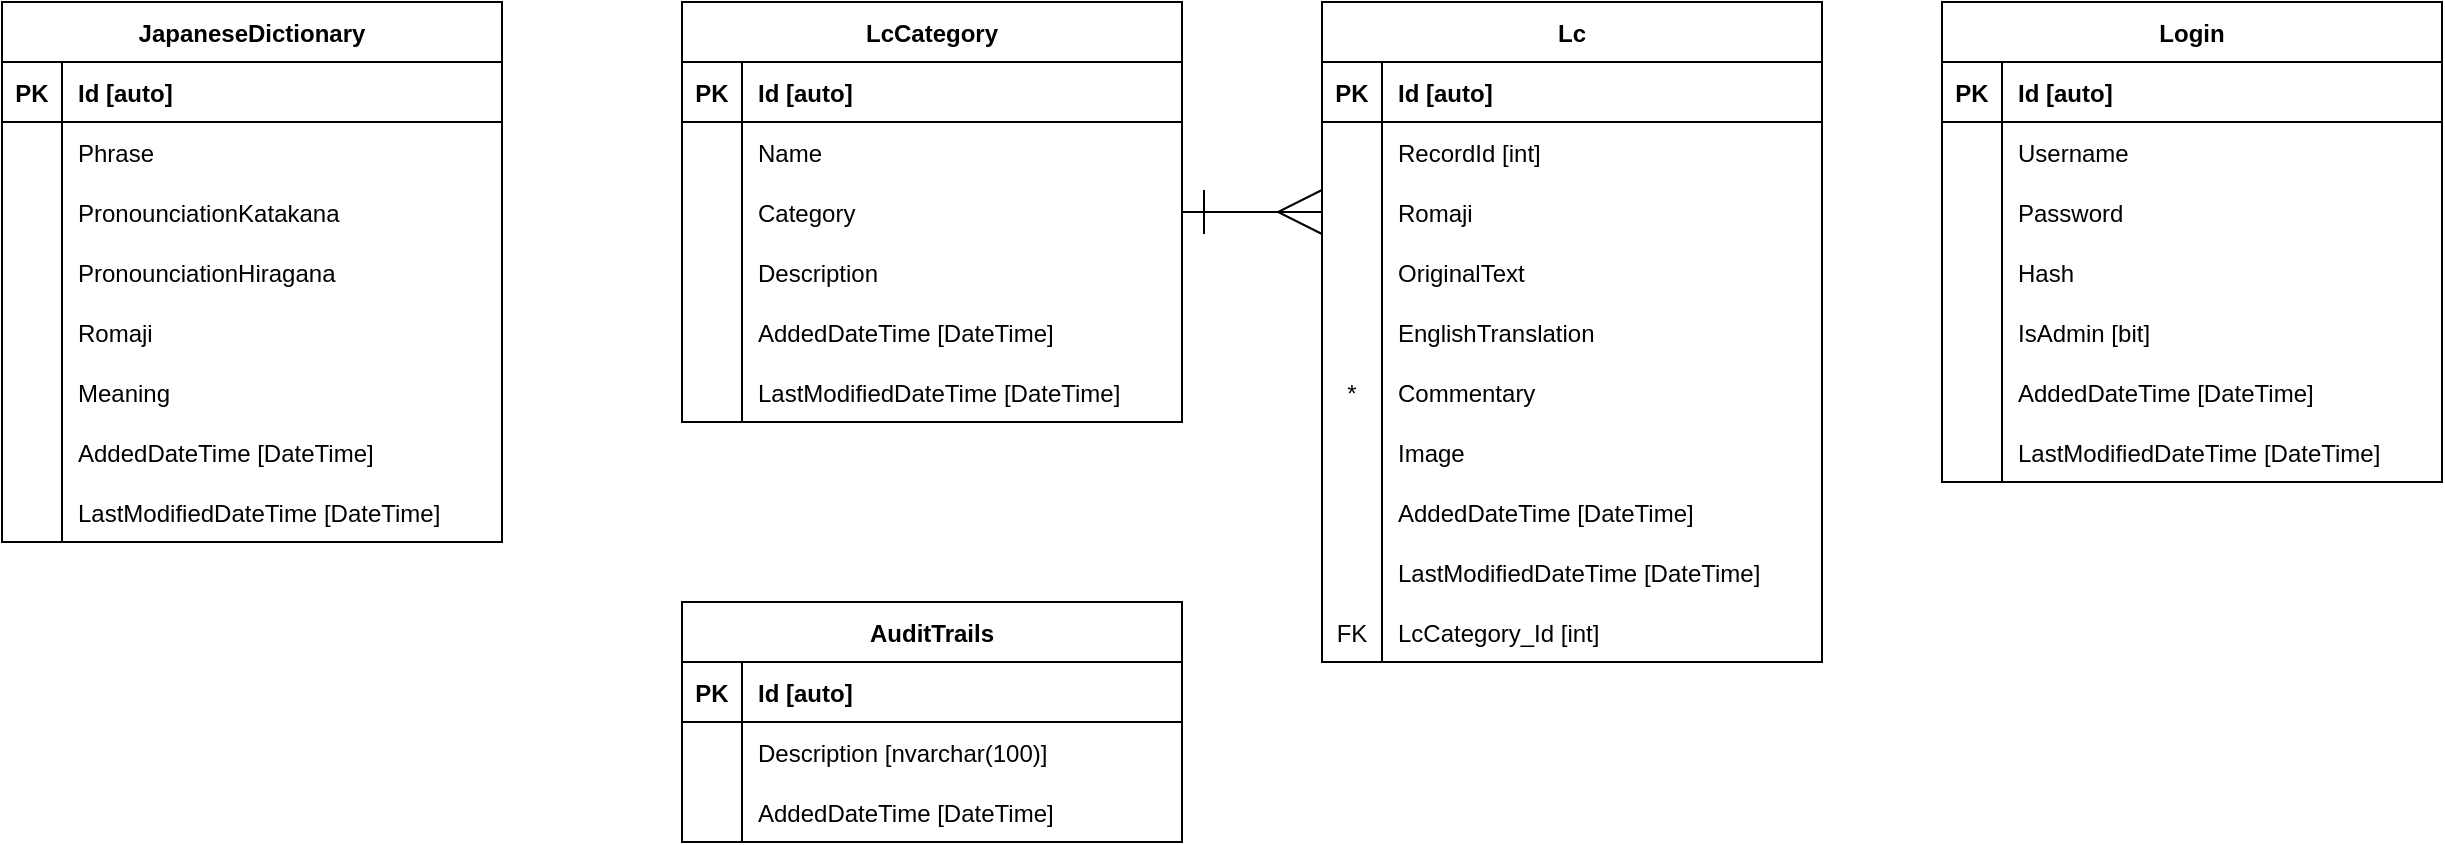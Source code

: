 <mxfile version="21.6.8" type="device">
  <diagram id="R2lEEEUBdFMjLlhIrx00" name="Page-1">
    <mxGraphModel dx="1257" dy="760" grid="1" gridSize="10" guides="1" tooltips="1" connect="1" arrows="1" fold="1" page="1" pageScale="1" pageWidth="850" pageHeight="1100" math="0" shadow="0" extFonts="Permanent Marker^https://fonts.googleapis.com/css?family=Permanent+Marker">
      <root>
        <mxCell id="0" />
        <mxCell id="1" parent="0" />
        <mxCell id="C-vyLk0tnHw3VtMMgP7b-23" value="AuditTrails" style="shape=table;startSize=30;container=1;collapsible=1;childLayout=tableLayout;fixedRows=1;rowLines=0;fontStyle=1;align=center;resizeLast=1;" parent="1" vertex="1">
          <mxGeometry x="790" y="420" width="250" height="120" as="geometry" />
        </mxCell>
        <mxCell id="C-vyLk0tnHw3VtMMgP7b-24" value="" style="shape=partialRectangle;collapsible=0;dropTarget=0;pointerEvents=0;fillColor=none;points=[[0,0.5],[1,0.5]];portConstraint=eastwest;top=0;left=0;right=0;bottom=1;" parent="C-vyLk0tnHw3VtMMgP7b-23" vertex="1">
          <mxGeometry y="30" width="250" height="30" as="geometry" />
        </mxCell>
        <mxCell id="C-vyLk0tnHw3VtMMgP7b-25" value="PK" style="shape=partialRectangle;overflow=hidden;connectable=0;fillColor=none;top=0;left=0;bottom=0;right=0;fontStyle=1;" parent="C-vyLk0tnHw3VtMMgP7b-24" vertex="1">
          <mxGeometry width="30" height="30" as="geometry">
            <mxRectangle width="30" height="30" as="alternateBounds" />
          </mxGeometry>
        </mxCell>
        <mxCell id="C-vyLk0tnHw3VtMMgP7b-26" value="Id [auto] " style="shape=partialRectangle;overflow=hidden;connectable=0;fillColor=none;top=0;left=0;bottom=0;right=0;align=left;spacingLeft=6;fontStyle=1;" parent="C-vyLk0tnHw3VtMMgP7b-24" vertex="1">
          <mxGeometry x="30" width="220" height="30" as="geometry">
            <mxRectangle width="220" height="30" as="alternateBounds" />
          </mxGeometry>
        </mxCell>
        <mxCell id="C-vyLk0tnHw3VtMMgP7b-27" value="" style="shape=partialRectangle;collapsible=0;dropTarget=0;pointerEvents=0;fillColor=none;points=[[0,0.5],[1,0.5]];portConstraint=eastwest;top=0;left=0;right=0;bottom=0;" parent="C-vyLk0tnHw3VtMMgP7b-23" vertex="1">
          <mxGeometry y="60" width="250" height="30" as="geometry" />
        </mxCell>
        <mxCell id="C-vyLk0tnHw3VtMMgP7b-28" value="" style="shape=partialRectangle;overflow=hidden;connectable=0;fillColor=none;top=0;left=0;bottom=0;right=0;" parent="C-vyLk0tnHw3VtMMgP7b-27" vertex="1">
          <mxGeometry width="30" height="30" as="geometry">
            <mxRectangle width="30" height="30" as="alternateBounds" />
          </mxGeometry>
        </mxCell>
        <mxCell id="C-vyLk0tnHw3VtMMgP7b-29" value="Description [nvarchar(100)]" style="shape=partialRectangle;overflow=hidden;connectable=0;fillColor=none;top=0;left=0;bottom=0;right=0;align=left;spacingLeft=6;" parent="C-vyLk0tnHw3VtMMgP7b-27" vertex="1">
          <mxGeometry x="30" width="220" height="30" as="geometry">
            <mxRectangle width="220" height="30" as="alternateBounds" />
          </mxGeometry>
        </mxCell>
        <mxCell id="80G0hVHU4dY8G_MTUQqt-1" style="shape=partialRectangle;collapsible=0;dropTarget=0;pointerEvents=0;fillColor=none;points=[[0,0.5],[1,0.5]];portConstraint=eastwest;top=0;left=0;right=0;bottom=0;" vertex="1" parent="C-vyLk0tnHw3VtMMgP7b-23">
          <mxGeometry y="90" width="250" height="30" as="geometry" />
        </mxCell>
        <mxCell id="80G0hVHU4dY8G_MTUQqt-2" style="shape=partialRectangle;overflow=hidden;connectable=0;fillColor=none;top=0;left=0;bottom=0;right=0;" vertex="1" parent="80G0hVHU4dY8G_MTUQqt-1">
          <mxGeometry width="30" height="30" as="geometry">
            <mxRectangle width="30" height="30" as="alternateBounds" />
          </mxGeometry>
        </mxCell>
        <mxCell id="80G0hVHU4dY8G_MTUQqt-3" value="AddedDateTime [DateTime]" style="shape=partialRectangle;overflow=hidden;connectable=0;fillColor=none;top=0;left=0;bottom=0;right=0;align=left;spacingLeft=6;" vertex="1" parent="80G0hVHU4dY8G_MTUQqt-1">
          <mxGeometry x="30" width="220" height="30" as="geometry">
            <mxRectangle width="220" height="30" as="alternateBounds" />
          </mxGeometry>
        </mxCell>
        <mxCell id="80G0hVHU4dY8G_MTUQqt-4" value="JapaneseDictionary" style="shape=table;startSize=30;container=1;collapsible=1;childLayout=tableLayout;fixedRows=1;rowLines=0;fontStyle=1;align=center;resizeLast=1;" vertex="1" parent="1">
          <mxGeometry x="450" y="120" width="250" height="270" as="geometry" />
        </mxCell>
        <mxCell id="80G0hVHU4dY8G_MTUQqt-5" value="" style="shape=partialRectangle;collapsible=0;dropTarget=0;pointerEvents=0;fillColor=none;points=[[0,0.5],[1,0.5]];portConstraint=eastwest;top=0;left=0;right=0;bottom=1;" vertex="1" parent="80G0hVHU4dY8G_MTUQqt-4">
          <mxGeometry y="30" width="250" height="30" as="geometry" />
        </mxCell>
        <mxCell id="80G0hVHU4dY8G_MTUQqt-6" value="PK" style="shape=partialRectangle;overflow=hidden;connectable=0;fillColor=none;top=0;left=0;bottom=0;right=0;fontStyle=1;" vertex="1" parent="80G0hVHU4dY8G_MTUQqt-5">
          <mxGeometry width="30" height="30" as="geometry">
            <mxRectangle width="30" height="30" as="alternateBounds" />
          </mxGeometry>
        </mxCell>
        <mxCell id="80G0hVHU4dY8G_MTUQqt-7" value="Id [auto] " style="shape=partialRectangle;overflow=hidden;connectable=0;fillColor=none;top=0;left=0;bottom=0;right=0;align=left;spacingLeft=6;fontStyle=1;" vertex="1" parent="80G0hVHU4dY8G_MTUQqt-5">
          <mxGeometry x="30" width="220" height="30" as="geometry">
            <mxRectangle width="220" height="30" as="alternateBounds" />
          </mxGeometry>
        </mxCell>
        <mxCell id="80G0hVHU4dY8G_MTUQqt-8" value="" style="shape=partialRectangle;collapsible=0;dropTarget=0;pointerEvents=0;fillColor=none;points=[[0,0.5],[1,0.5]];portConstraint=eastwest;top=0;left=0;right=0;bottom=0;" vertex="1" parent="80G0hVHU4dY8G_MTUQqt-4">
          <mxGeometry y="60" width="250" height="30" as="geometry" />
        </mxCell>
        <mxCell id="80G0hVHU4dY8G_MTUQqt-9" value="" style="shape=partialRectangle;overflow=hidden;connectable=0;fillColor=none;top=0;left=0;bottom=0;right=0;" vertex="1" parent="80G0hVHU4dY8G_MTUQqt-8">
          <mxGeometry width="30" height="30" as="geometry">
            <mxRectangle width="30" height="30" as="alternateBounds" />
          </mxGeometry>
        </mxCell>
        <mxCell id="80G0hVHU4dY8G_MTUQqt-10" value="Phrase" style="shape=partialRectangle;overflow=hidden;connectable=0;fillColor=none;top=0;left=0;bottom=0;right=0;align=left;spacingLeft=6;" vertex="1" parent="80G0hVHU4dY8G_MTUQqt-8">
          <mxGeometry x="30" width="220" height="30" as="geometry">
            <mxRectangle width="220" height="30" as="alternateBounds" />
          </mxGeometry>
        </mxCell>
        <mxCell id="80G0hVHU4dY8G_MTUQqt-11" style="shape=partialRectangle;collapsible=0;dropTarget=0;pointerEvents=0;fillColor=none;points=[[0,0.5],[1,0.5]];portConstraint=eastwest;top=0;left=0;right=0;bottom=0;" vertex="1" parent="80G0hVHU4dY8G_MTUQqt-4">
          <mxGeometry y="90" width="250" height="30" as="geometry" />
        </mxCell>
        <mxCell id="80G0hVHU4dY8G_MTUQqt-12" style="shape=partialRectangle;overflow=hidden;connectable=0;fillColor=none;top=0;left=0;bottom=0;right=0;" vertex="1" parent="80G0hVHU4dY8G_MTUQqt-11">
          <mxGeometry width="30" height="30" as="geometry">
            <mxRectangle width="30" height="30" as="alternateBounds" />
          </mxGeometry>
        </mxCell>
        <mxCell id="80G0hVHU4dY8G_MTUQqt-13" value="PronounciationKatakana" style="shape=partialRectangle;overflow=hidden;connectable=0;fillColor=none;top=0;left=0;bottom=0;right=0;align=left;spacingLeft=6;" vertex="1" parent="80G0hVHU4dY8G_MTUQqt-11">
          <mxGeometry x="30" width="220" height="30" as="geometry">
            <mxRectangle width="220" height="30" as="alternateBounds" />
          </mxGeometry>
        </mxCell>
        <mxCell id="80G0hVHU4dY8G_MTUQqt-26" style="shape=partialRectangle;collapsible=0;dropTarget=0;pointerEvents=0;fillColor=none;points=[[0,0.5],[1,0.5]];portConstraint=eastwest;top=0;left=0;right=0;bottom=0;" vertex="1" parent="80G0hVHU4dY8G_MTUQqt-4">
          <mxGeometry y="120" width="250" height="30" as="geometry" />
        </mxCell>
        <mxCell id="80G0hVHU4dY8G_MTUQqt-27" style="shape=partialRectangle;overflow=hidden;connectable=0;fillColor=none;top=0;left=0;bottom=0;right=0;" vertex="1" parent="80G0hVHU4dY8G_MTUQqt-26">
          <mxGeometry width="30" height="30" as="geometry">
            <mxRectangle width="30" height="30" as="alternateBounds" />
          </mxGeometry>
        </mxCell>
        <mxCell id="80G0hVHU4dY8G_MTUQqt-28" value="PronounciationHiragana" style="shape=partialRectangle;overflow=hidden;connectable=0;fillColor=none;top=0;left=0;bottom=0;right=0;align=left;spacingLeft=6;" vertex="1" parent="80G0hVHU4dY8G_MTUQqt-26">
          <mxGeometry x="30" width="220" height="30" as="geometry">
            <mxRectangle width="220" height="30" as="alternateBounds" />
          </mxGeometry>
        </mxCell>
        <mxCell id="80G0hVHU4dY8G_MTUQqt-23" style="shape=partialRectangle;collapsible=0;dropTarget=0;pointerEvents=0;fillColor=none;points=[[0,0.5],[1,0.5]];portConstraint=eastwest;top=0;left=0;right=0;bottom=0;" vertex="1" parent="80G0hVHU4dY8G_MTUQqt-4">
          <mxGeometry y="150" width="250" height="30" as="geometry" />
        </mxCell>
        <mxCell id="80G0hVHU4dY8G_MTUQqt-24" style="shape=partialRectangle;overflow=hidden;connectable=0;fillColor=none;top=0;left=0;bottom=0;right=0;" vertex="1" parent="80G0hVHU4dY8G_MTUQqt-23">
          <mxGeometry width="30" height="30" as="geometry">
            <mxRectangle width="30" height="30" as="alternateBounds" />
          </mxGeometry>
        </mxCell>
        <mxCell id="80G0hVHU4dY8G_MTUQqt-25" value="Romaji" style="shape=partialRectangle;overflow=hidden;connectable=0;fillColor=none;top=0;left=0;bottom=0;right=0;align=left;spacingLeft=6;" vertex="1" parent="80G0hVHU4dY8G_MTUQqt-23">
          <mxGeometry x="30" width="220" height="30" as="geometry">
            <mxRectangle width="220" height="30" as="alternateBounds" />
          </mxGeometry>
        </mxCell>
        <mxCell id="80G0hVHU4dY8G_MTUQqt-20" style="shape=partialRectangle;collapsible=0;dropTarget=0;pointerEvents=0;fillColor=none;points=[[0,0.5],[1,0.5]];portConstraint=eastwest;top=0;left=0;right=0;bottom=0;" vertex="1" parent="80G0hVHU4dY8G_MTUQqt-4">
          <mxGeometry y="180" width="250" height="30" as="geometry" />
        </mxCell>
        <mxCell id="80G0hVHU4dY8G_MTUQqt-21" style="shape=partialRectangle;overflow=hidden;connectable=0;fillColor=none;top=0;left=0;bottom=0;right=0;" vertex="1" parent="80G0hVHU4dY8G_MTUQqt-20">
          <mxGeometry width="30" height="30" as="geometry">
            <mxRectangle width="30" height="30" as="alternateBounds" />
          </mxGeometry>
        </mxCell>
        <mxCell id="80G0hVHU4dY8G_MTUQqt-22" value="Meaning" style="shape=partialRectangle;overflow=hidden;connectable=0;fillColor=none;top=0;left=0;bottom=0;right=0;align=left;spacingLeft=6;" vertex="1" parent="80G0hVHU4dY8G_MTUQqt-20">
          <mxGeometry x="30" width="220" height="30" as="geometry">
            <mxRectangle width="220" height="30" as="alternateBounds" />
          </mxGeometry>
        </mxCell>
        <mxCell id="80G0hVHU4dY8G_MTUQqt-17" style="shape=partialRectangle;collapsible=0;dropTarget=0;pointerEvents=0;fillColor=none;points=[[0,0.5],[1,0.5]];portConstraint=eastwest;top=0;left=0;right=0;bottom=0;" vertex="1" parent="80G0hVHU4dY8G_MTUQqt-4">
          <mxGeometry y="210" width="250" height="30" as="geometry" />
        </mxCell>
        <mxCell id="80G0hVHU4dY8G_MTUQqt-18" style="shape=partialRectangle;overflow=hidden;connectable=0;fillColor=none;top=0;left=0;bottom=0;right=0;" vertex="1" parent="80G0hVHU4dY8G_MTUQqt-17">
          <mxGeometry width="30" height="30" as="geometry">
            <mxRectangle width="30" height="30" as="alternateBounds" />
          </mxGeometry>
        </mxCell>
        <mxCell id="80G0hVHU4dY8G_MTUQqt-19" value="AddedDateTime [DateTime]" style="shape=partialRectangle;overflow=hidden;connectable=0;fillColor=none;top=0;left=0;bottom=0;right=0;align=left;spacingLeft=6;" vertex="1" parent="80G0hVHU4dY8G_MTUQqt-17">
          <mxGeometry x="30" width="220" height="30" as="geometry">
            <mxRectangle width="220" height="30" as="alternateBounds" />
          </mxGeometry>
        </mxCell>
        <mxCell id="80G0hVHU4dY8G_MTUQqt-14" style="shape=partialRectangle;collapsible=0;dropTarget=0;pointerEvents=0;fillColor=none;points=[[0,0.5],[1,0.5]];portConstraint=eastwest;top=0;left=0;right=0;bottom=0;" vertex="1" parent="80G0hVHU4dY8G_MTUQqt-4">
          <mxGeometry y="240" width="250" height="30" as="geometry" />
        </mxCell>
        <mxCell id="80G0hVHU4dY8G_MTUQqt-15" style="shape=partialRectangle;overflow=hidden;connectable=0;fillColor=none;top=0;left=0;bottom=0;right=0;" vertex="1" parent="80G0hVHU4dY8G_MTUQqt-14">
          <mxGeometry width="30" height="30" as="geometry">
            <mxRectangle width="30" height="30" as="alternateBounds" />
          </mxGeometry>
        </mxCell>
        <mxCell id="80G0hVHU4dY8G_MTUQqt-16" value="LastModifiedDateTime [DateTime]" style="shape=partialRectangle;overflow=hidden;connectable=0;fillColor=none;top=0;left=0;bottom=0;right=0;align=left;spacingLeft=6;" vertex="1" parent="80G0hVHU4dY8G_MTUQqt-14">
          <mxGeometry x="30" width="220" height="30" as="geometry">
            <mxRectangle width="220" height="30" as="alternateBounds" />
          </mxGeometry>
        </mxCell>
        <mxCell id="80G0hVHU4dY8G_MTUQqt-29" value="LcCategory" style="shape=table;startSize=30;container=1;collapsible=1;childLayout=tableLayout;fixedRows=1;rowLines=0;fontStyle=1;align=center;resizeLast=1;" vertex="1" parent="1">
          <mxGeometry x="790" y="120" width="250" height="210" as="geometry" />
        </mxCell>
        <mxCell id="80G0hVHU4dY8G_MTUQqt-30" value="" style="shape=partialRectangle;collapsible=0;dropTarget=0;pointerEvents=0;fillColor=none;points=[[0,0.5],[1,0.5]];portConstraint=eastwest;top=0;left=0;right=0;bottom=1;" vertex="1" parent="80G0hVHU4dY8G_MTUQqt-29">
          <mxGeometry y="30" width="250" height="30" as="geometry" />
        </mxCell>
        <mxCell id="80G0hVHU4dY8G_MTUQqt-31" value="PK" style="shape=partialRectangle;overflow=hidden;connectable=0;fillColor=none;top=0;left=0;bottom=0;right=0;fontStyle=1;" vertex="1" parent="80G0hVHU4dY8G_MTUQqt-30">
          <mxGeometry width="30" height="30" as="geometry">
            <mxRectangle width="30" height="30" as="alternateBounds" />
          </mxGeometry>
        </mxCell>
        <mxCell id="80G0hVHU4dY8G_MTUQqt-32" value="Id [auto] " style="shape=partialRectangle;overflow=hidden;connectable=0;fillColor=none;top=0;left=0;bottom=0;right=0;align=left;spacingLeft=6;fontStyle=1;" vertex="1" parent="80G0hVHU4dY8G_MTUQqt-30">
          <mxGeometry x="30" width="220" height="30" as="geometry">
            <mxRectangle width="220" height="30" as="alternateBounds" />
          </mxGeometry>
        </mxCell>
        <mxCell id="80G0hVHU4dY8G_MTUQqt-33" value="" style="shape=partialRectangle;collapsible=0;dropTarget=0;pointerEvents=0;fillColor=none;points=[[0,0.5],[1,0.5]];portConstraint=eastwest;top=0;left=0;right=0;bottom=0;" vertex="1" parent="80G0hVHU4dY8G_MTUQqt-29">
          <mxGeometry y="60" width="250" height="30" as="geometry" />
        </mxCell>
        <mxCell id="80G0hVHU4dY8G_MTUQqt-34" value="" style="shape=partialRectangle;overflow=hidden;connectable=0;fillColor=none;top=0;left=0;bottom=0;right=0;" vertex="1" parent="80G0hVHU4dY8G_MTUQqt-33">
          <mxGeometry width="30" height="30" as="geometry">
            <mxRectangle width="30" height="30" as="alternateBounds" />
          </mxGeometry>
        </mxCell>
        <mxCell id="80G0hVHU4dY8G_MTUQqt-35" value="Name" style="shape=partialRectangle;overflow=hidden;connectable=0;fillColor=none;top=0;left=0;bottom=0;right=0;align=left;spacingLeft=6;" vertex="1" parent="80G0hVHU4dY8G_MTUQqt-33">
          <mxGeometry x="30" width="220" height="30" as="geometry">
            <mxRectangle width="220" height="30" as="alternateBounds" />
          </mxGeometry>
        </mxCell>
        <mxCell id="80G0hVHU4dY8G_MTUQqt-36" style="shape=partialRectangle;collapsible=0;dropTarget=0;pointerEvents=0;fillColor=none;points=[[0,0.5],[1,0.5]];portConstraint=eastwest;top=0;left=0;right=0;bottom=0;" vertex="1" parent="80G0hVHU4dY8G_MTUQqt-29">
          <mxGeometry y="90" width="250" height="30" as="geometry" />
        </mxCell>
        <mxCell id="80G0hVHU4dY8G_MTUQqt-37" style="shape=partialRectangle;overflow=hidden;connectable=0;fillColor=none;top=0;left=0;bottom=0;right=0;" vertex="1" parent="80G0hVHU4dY8G_MTUQqt-36">
          <mxGeometry width="30" height="30" as="geometry">
            <mxRectangle width="30" height="30" as="alternateBounds" />
          </mxGeometry>
        </mxCell>
        <mxCell id="80G0hVHU4dY8G_MTUQqt-38" value="Category" style="shape=partialRectangle;overflow=hidden;connectable=0;fillColor=none;top=0;left=0;bottom=0;right=0;align=left;spacingLeft=6;" vertex="1" parent="80G0hVHU4dY8G_MTUQqt-36">
          <mxGeometry x="30" width="220" height="30" as="geometry">
            <mxRectangle width="220" height="30" as="alternateBounds" />
          </mxGeometry>
        </mxCell>
        <mxCell id="80G0hVHU4dY8G_MTUQqt-39" style="shape=partialRectangle;collapsible=0;dropTarget=0;pointerEvents=0;fillColor=none;points=[[0,0.5],[1,0.5]];portConstraint=eastwest;top=0;left=0;right=0;bottom=0;" vertex="1" parent="80G0hVHU4dY8G_MTUQqt-29">
          <mxGeometry y="120" width="250" height="30" as="geometry" />
        </mxCell>
        <mxCell id="80G0hVHU4dY8G_MTUQqt-40" style="shape=partialRectangle;overflow=hidden;connectable=0;fillColor=none;top=0;left=0;bottom=0;right=0;" vertex="1" parent="80G0hVHU4dY8G_MTUQqt-39">
          <mxGeometry width="30" height="30" as="geometry">
            <mxRectangle width="30" height="30" as="alternateBounds" />
          </mxGeometry>
        </mxCell>
        <mxCell id="80G0hVHU4dY8G_MTUQqt-41" value="Description" style="shape=partialRectangle;overflow=hidden;connectable=0;fillColor=none;top=0;left=0;bottom=0;right=0;align=left;spacingLeft=6;" vertex="1" parent="80G0hVHU4dY8G_MTUQqt-39">
          <mxGeometry x="30" width="220" height="30" as="geometry">
            <mxRectangle width="220" height="30" as="alternateBounds" />
          </mxGeometry>
        </mxCell>
        <mxCell id="80G0hVHU4dY8G_MTUQqt-48" style="shape=partialRectangle;collapsible=0;dropTarget=0;pointerEvents=0;fillColor=none;points=[[0,0.5],[1,0.5]];portConstraint=eastwest;top=0;left=0;right=0;bottom=0;" vertex="1" parent="80G0hVHU4dY8G_MTUQqt-29">
          <mxGeometry y="150" width="250" height="30" as="geometry" />
        </mxCell>
        <mxCell id="80G0hVHU4dY8G_MTUQqt-49" style="shape=partialRectangle;overflow=hidden;connectable=0;fillColor=none;top=0;left=0;bottom=0;right=0;" vertex="1" parent="80G0hVHU4dY8G_MTUQqt-48">
          <mxGeometry width="30" height="30" as="geometry">
            <mxRectangle width="30" height="30" as="alternateBounds" />
          </mxGeometry>
        </mxCell>
        <mxCell id="80G0hVHU4dY8G_MTUQqt-50" value="AddedDateTime [DateTime]" style="shape=partialRectangle;overflow=hidden;connectable=0;fillColor=none;top=0;left=0;bottom=0;right=0;align=left;spacingLeft=6;" vertex="1" parent="80G0hVHU4dY8G_MTUQqt-48">
          <mxGeometry x="30" width="220" height="30" as="geometry">
            <mxRectangle width="220" height="30" as="alternateBounds" />
          </mxGeometry>
        </mxCell>
        <mxCell id="80G0hVHU4dY8G_MTUQqt-51" style="shape=partialRectangle;collapsible=0;dropTarget=0;pointerEvents=0;fillColor=none;points=[[0,0.5],[1,0.5]];portConstraint=eastwest;top=0;left=0;right=0;bottom=0;" vertex="1" parent="80G0hVHU4dY8G_MTUQqt-29">
          <mxGeometry y="180" width="250" height="30" as="geometry" />
        </mxCell>
        <mxCell id="80G0hVHU4dY8G_MTUQqt-52" style="shape=partialRectangle;overflow=hidden;connectable=0;fillColor=none;top=0;left=0;bottom=0;right=0;" vertex="1" parent="80G0hVHU4dY8G_MTUQqt-51">
          <mxGeometry width="30" height="30" as="geometry">
            <mxRectangle width="30" height="30" as="alternateBounds" />
          </mxGeometry>
        </mxCell>
        <mxCell id="80G0hVHU4dY8G_MTUQqt-53" value="LastModifiedDateTime [DateTime]" style="shape=partialRectangle;overflow=hidden;connectable=0;fillColor=none;top=0;left=0;bottom=0;right=0;align=left;spacingLeft=6;" vertex="1" parent="80G0hVHU4dY8G_MTUQqt-51">
          <mxGeometry x="30" width="220" height="30" as="geometry">
            <mxRectangle width="220" height="30" as="alternateBounds" />
          </mxGeometry>
        </mxCell>
        <mxCell id="80G0hVHU4dY8G_MTUQqt-54" value="Lc" style="shape=table;startSize=30;container=1;collapsible=1;childLayout=tableLayout;fixedRows=1;rowLines=0;fontStyle=1;align=center;resizeLast=1;" vertex="1" parent="1">
          <mxGeometry x="1110" y="120" width="250" height="330" as="geometry" />
        </mxCell>
        <mxCell id="80G0hVHU4dY8G_MTUQqt-55" value="" style="shape=partialRectangle;collapsible=0;dropTarget=0;pointerEvents=0;fillColor=none;points=[[0,0.5],[1,0.5]];portConstraint=eastwest;top=0;left=0;right=0;bottom=1;" vertex="1" parent="80G0hVHU4dY8G_MTUQqt-54">
          <mxGeometry y="30" width="250" height="30" as="geometry" />
        </mxCell>
        <mxCell id="80G0hVHU4dY8G_MTUQqt-56" value="PK" style="shape=partialRectangle;overflow=hidden;connectable=0;fillColor=none;top=0;left=0;bottom=0;right=0;fontStyle=1;" vertex="1" parent="80G0hVHU4dY8G_MTUQqt-55">
          <mxGeometry width="30" height="30" as="geometry">
            <mxRectangle width="30" height="30" as="alternateBounds" />
          </mxGeometry>
        </mxCell>
        <mxCell id="80G0hVHU4dY8G_MTUQqt-57" value="Id [auto] " style="shape=partialRectangle;overflow=hidden;connectable=0;fillColor=none;top=0;left=0;bottom=0;right=0;align=left;spacingLeft=6;fontStyle=1;" vertex="1" parent="80G0hVHU4dY8G_MTUQqt-55">
          <mxGeometry x="30" width="220" height="30" as="geometry">
            <mxRectangle width="220" height="30" as="alternateBounds" />
          </mxGeometry>
        </mxCell>
        <mxCell id="80G0hVHU4dY8G_MTUQqt-58" value="" style="shape=partialRectangle;collapsible=0;dropTarget=0;pointerEvents=0;fillColor=none;points=[[0,0.5],[1,0.5]];portConstraint=eastwest;top=0;left=0;right=0;bottom=0;" vertex="1" parent="80G0hVHU4dY8G_MTUQqt-54">
          <mxGeometry y="60" width="250" height="30" as="geometry" />
        </mxCell>
        <mxCell id="80G0hVHU4dY8G_MTUQqt-59" value="" style="shape=partialRectangle;overflow=hidden;connectable=0;fillColor=none;top=0;left=0;bottom=0;right=0;" vertex="1" parent="80G0hVHU4dY8G_MTUQqt-58">
          <mxGeometry width="30" height="30" as="geometry">
            <mxRectangle width="30" height="30" as="alternateBounds" />
          </mxGeometry>
        </mxCell>
        <mxCell id="80G0hVHU4dY8G_MTUQqt-60" value="RecordId [int]" style="shape=partialRectangle;overflow=hidden;connectable=0;fillColor=none;top=0;left=0;bottom=0;right=0;align=left;spacingLeft=6;" vertex="1" parent="80G0hVHU4dY8G_MTUQqt-58">
          <mxGeometry x="30" width="220" height="30" as="geometry">
            <mxRectangle width="220" height="30" as="alternateBounds" />
          </mxGeometry>
        </mxCell>
        <mxCell id="80G0hVHU4dY8G_MTUQqt-61" style="shape=partialRectangle;collapsible=0;dropTarget=0;pointerEvents=0;fillColor=none;points=[[0,0.5],[1,0.5]];portConstraint=eastwest;top=0;left=0;right=0;bottom=0;" vertex="1" parent="80G0hVHU4dY8G_MTUQqt-54">
          <mxGeometry y="90" width="250" height="30" as="geometry" />
        </mxCell>
        <mxCell id="80G0hVHU4dY8G_MTUQqt-62" style="shape=partialRectangle;overflow=hidden;connectable=0;fillColor=none;top=0;left=0;bottom=0;right=0;" vertex="1" parent="80G0hVHU4dY8G_MTUQqt-61">
          <mxGeometry width="30" height="30" as="geometry">
            <mxRectangle width="30" height="30" as="alternateBounds" />
          </mxGeometry>
        </mxCell>
        <mxCell id="80G0hVHU4dY8G_MTUQqt-63" value="Romaji" style="shape=partialRectangle;overflow=hidden;connectable=0;fillColor=none;top=0;left=0;bottom=0;right=0;align=left;spacingLeft=6;" vertex="1" parent="80G0hVHU4dY8G_MTUQqt-61">
          <mxGeometry x="30" width="220" height="30" as="geometry">
            <mxRectangle width="220" height="30" as="alternateBounds" />
          </mxGeometry>
        </mxCell>
        <mxCell id="80G0hVHU4dY8G_MTUQqt-64" style="shape=partialRectangle;collapsible=0;dropTarget=0;pointerEvents=0;fillColor=none;points=[[0,0.5],[1,0.5]];portConstraint=eastwest;top=0;left=0;right=0;bottom=0;" vertex="1" parent="80G0hVHU4dY8G_MTUQqt-54">
          <mxGeometry y="120" width="250" height="30" as="geometry" />
        </mxCell>
        <mxCell id="80G0hVHU4dY8G_MTUQqt-65" style="shape=partialRectangle;overflow=hidden;connectable=0;fillColor=none;top=0;left=0;bottom=0;right=0;" vertex="1" parent="80G0hVHU4dY8G_MTUQqt-64">
          <mxGeometry width="30" height="30" as="geometry">
            <mxRectangle width="30" height="30" as="alternateBounds" />
          </mxGeometry>
        </mxCell>
        <mxCell id="80G0hVHU4dY8G_MTUQqt-66" value="OriginalText" style="shape=partialRectangle;overflow=hidden;connectable=0;fillColor=none;top=0;left=0;bottom=0;right=0;align=left;spacingLeft=6;" vertex="1" parent="80G0hVHU4dY8G_MTUQqt-64">
          <mxGeometry x="30" width="220" height="30" as="geometry">
            <mxRectangle width="220" height="30" as="alternateBounds" />
          </mxGeometry>
        </mxCell>
        <mxCell id="80G0hVHU4dY8G_MTUQqt-79" style="shape=partialRectangle;collapsible=0;dropTarget=0;pointerEvents=0;fillColor=none;points=[[0,0.5],[1,0.5]];portConstraint=eastwest;top=0;left=0;right=0;bottom=0;" vertex="1" parent="80G0hVHU4dY8G_MTUQqt-54">
          <mxGeometry y="150" width="250" height="30" as="geometry" />
        </mxCell>
        <mxCell id="80G0hVHU4dY8G_MTUQqt-80" style="shape=partialRectangle;overflow=hidden;connectable=0;fillColor=none;top=0;left=0;bottom=0;right=0;" vertex="1" parent="80G0hVHU4dY8G_MTUQqt-79">
          <mxGeometry width="30" height="30" as="geometry">
            <mxRectangle width="30" height="30" as="alternateBounds" />
          </mxGeometry>
        </mxCell>
        <mxCell id="80G0hVHU4dY8G_MTUQqt-81" value="EnglishTranslation" style="shape=partialRectangle;overflow=hidden;connectable=0;fillColor=none;top=0;left=0;bottom=0;right=0;align=left;spacingLeft=6;" vertex="1" parent="80G0hVHU4dY8G_MTUQqt-79">
          <mxGeometry x="30" width="220" height="30" as="geometry">
            <mxRectangle width="220" height="30" as="alternateBounds" />
          </mxGeometry>
        </mxCell>
        <mxCell id="80G0hVHU4dY8G_MTUQqt-76" style="shape=partialRectangle;collapsible=0;dropTarget=0;pointerEvents=0;fillColor=none;points=[[0,0.5],[1,0.5]];portConstraint=eastwest;top=0;left=0;right=0;bottom=0;" vertex="1" parent="80G0hVHU4dY8G_MTUQqt-54">
          <mxGeometry y="180" width="250" height="30" as="geometry" />
        </mxCell>
        <mxCell id="80G0hVHU4dY8G_MTUQqt-77" value="*" style="shape=partialRectangle;overflow=hidden;connectable=0;fillColor=none;top=0;left=0;bottom=0;right=0;" vertex="1" parent="80G0hVHU4dY8G_MTUQqt-76">
          <mxGeometry width="30" height="30" as="geometry">
            <mxRectangle width="30" height="30" as="alternateBounds" />
          </mxGeometry>
        </mxCell>
        <mxCell id="80G0hVHU4dY8G_MTUQqt-78" value="Commentary" style="shape=partialRectangle;overflow=hidden;connectable=0;fillColor=none;top=0;left=0;bottom=0;right=0;align=left;spacingLeft=6;" vertex="1" parent="80G0hVHU4dY8G_MTUQqt-76">
          <mxGeometry x="30" width="220" height="30" as="geometry">
            <mxRectangle width="220" height="30" as="alternateBounds" />
          </mxGeometry>
        </mxCell>
        <mxCell id="80G0hVHU4dY8G_MTUQqt-73" style="shape=partialRectangle;collapsible=0;dropTarget=0;pointerEvents=0;fillColor=none;points=[[0,0.5],[1,0.5]];portConstraint=eastwest;top=0;left=0;right=0;bottom=0;" vertex="1" parent="80G0hVHU4dY8G_MTUQqt-54">
          <mxGeometry y="210" width="250" height="30" as="geometry" />
        </mxCell>
        <mxCell id="80G0hVHU4dY8G_MTUQqt-74" style="shape=partialRectangle;overflow=hidden;connectable=0;fillColor=none;top=0;left=0;bottom=0;right=0;" vertex="1" parent="80G0hVHU4dY8G_MTUQqt-73">
          <mxGeometry width="30" height="30" as="geometry">
            <mxRectangle width="30" height="30" as="alternateBounds" />
          </mxGeometry>
        </mxCell>
        <mxCell id="80G0hVHU4dY8G_MTUQqt-75" value="Image" style="shape=partialRectangle;overflow=hidden;connectable=0;fillColor=none;top=0;left=0;bottom=0;right=0;align=left;spacingLeft=6;" vertex="1" parent="80G0hVHU4dY8G_MTUQqt-73">
          <mxGeometry x="30" width="220" height="30" as="geometry">
            <mxRectangle width="220" height="30" as="alternateBounds" />
          </mxGeometry>
        </mxCell>
        <mxCell id="80G0hVHU4dY8G_MTUQqt-67" style="shape=partialRectangle;collapsible=0;dropTarget=0;pointerEvents=0;fillColor=none;points=[[0,0.5],[1,0.5]];portConstraint=eastwest;top=0;left=0;right=0;bottom=0;" vertex="1" parent="80G0hVHU4dY8G_MTUQqt-54">
          <mxGeometry y="240" width="250" height="30" as="geometry" />
        </mxCell>
        <mxCell id="80G0hVHU4dY8G_MTUQqt-68" style="shape=partialRectangle;overflow=hidden;connectable=0;fillColor=none;top=0;left=0;bottom=0;right=0;" vertex="1" parent="80G0hVHU4dY8G_MTUQqt-67">
          <mxGeometry width="30" height="30" as="geometry">
            <mxRectangle width="30" height="30" as="alternateBounds" />
          </mxGeometry>
        </mxCell>
        <mxCell id="80G0hVHU4dY8G_MTUQqt-69" value="AddedDateTime [DateTime]" style="shape=partialRectangle;overflow=hidden;connectable=0;fillColor=none;top=0;left=0;bottom=0;right=0;align=left;spacingLeft=6;" vertex="1" parent="80G0hVHU4dY8G_MTUQqt-67">
          <mxGeometry x="30" width="220" height="30" as="geometry">
            <mxRectangle width="220" height="30" as="alternateBounds" />
          </mxGeometry>
        </mxCell>
        <mxCell id="80G0hVHU4dY8G_MTUQqt-70" style="shape=partialRectangle;collapsible=0;dropTarget=0;pointerEvents=0;fillColor=none;points=[[0,0.5],[1,0.5]];portConstraint=eastwest;top=0;left=0;right=0;bottom=0;" vertex="1" parent="80G0hVHU4dY8G_MTUQqt-54">
          <mxGeometry y="270" width="250" height="30" as="geometry" />
        </mxCell>
        <mxCell id="80G0hVHU4dY8G_MTUQqt-71" style="shape=partialRectangle;overflow=hidden;connectable=0;fillColor=none;top=0;left=0;bottom=0;right=0;" vertex="1" parent="80G0hVHU4dY8G_MTUQqt-70">
          <mxGeometry width="30" height="30" as="geometry">
            <mxRectangle width="30" height="30" as="alternateBounds" />
          </mxGeometry>
        </mxCell>
        <mxCell id="80G0hVHU4dY8G_MTUQqt-72" value="LastModifiedDateTime [DateTime]" style="shape=partialRectangle;overflow=hidden;connectable=0;fillColor=none;top=0;left=0;bottom=0;right=0;align=left;spacingLeft=6;" vertex="1" parent="80G0hVHU4dY8G_MTUQqt-70">
          <mxGeometry x="30" width="220" height="30" as="geometry">
            <mxRectangle width="220" height="30" as="alternateBounds" />
          </mxGeometry>
        </mxCell>
        <mxCell id="80G0hVHU4dY8G_MTUQqt-82" style="shape=partialRectangle;collapsible=0;dropTarget=0;pointerEvents=0;fillColor=none;points=[[0,0.5],[1,0.5]];portConstraint=eastwest;top=0;left=0;right=0;bottom=0;" vertex="1" parent="80G0hVHU4dY8G_MTUQqt-54">
          <mxGeometry y="300" width="250" height="30" as="geometry" />
        </mxCell>
        <mxCell id="80G0hVHU4dY8G_MTUQqt-83" value="FK" style="shape=partialRectangle;overflow=hidden;connectable=0;fillColor=none;top=0;left=0;bottom=0;right=0;" vertex="1" parent="80G0hVHU4dY8G_MTUQqt-82">
          <mxGeometry width="30" height="30" as="geometry">
            <mxRectangle width="30" height="30" as="alternateBounds" />
          </mxGeometry>
        </mxCell>
        <mxCell id="80G0hVHU4dY8G_MTUQqt-84" value="LcCategory_Id [int]" style="shape=partialRectangle;overflow=hidden;connectable=0;fillColor=none;top=0;left=0;bottom=0;right=0;align=left;spacingLeft=6;" vertex="1" parent="80G0hVHU4dY8G_MTUQqt-82">
          <mxGeometry x="30" width="220" height="30" as="geometry">
            <mxRectangle width="220" height="30" as="alternateBounds" />
          </mxGeometry>
        </mxCell>
        <mxCell id="80G0hVHU4dY8G_MTUQqt-116" value="Login" style="shape=table;startSize=30;container=1;collapsible=1;childLayout=tableLayout;fixedRows=1;rowLines=0;fontStyle=1;align=center;resizeLast=1;" vertex="1" parent="1">
          <mxGeometry x="1420" y="120" width="250" height="240" as="geometry" />
        </mxCell>
        <mxCell id="80G0hVHU4dY8G_MTUQqt-117" value="" style="shape=partialRectangle;collapsible=0;dropTarget=0;pointerEvents=0;fillColor=none;points=[[0,0.5],[1,0.5]];portConstraint=eastwest;top=0;left=0;right=0;bottom=1;" vertex="1" parent="80G0hVHU4dY8G_MTUQqt-116">
          <mxGeometry y="30" width="250" height="30" as="geometry" />
        </mxCell>
        <mxCell id="80G0hVHU4dY8G_MTUQqt-118" value="PK" style="shape=partialRectangle;overflow=hidden;connectable=0;fillColor=none;top=0;left=0;bottom=0;right=0;fontStyle=1;" vertex="1" parent="80G0hVHU4dY8G_MTUQqt-117">
          <mxGeometry width="30" height="30" as="geometry">
            <mxRectangle width="30" height="30" as="alternateBounds" />
          </mxGeometry>
        </mxCell>
        <mxCell id="80G0hVHU4dY8G_MTUQqt-119" value="Id [auto] " style="shape=partialRectangle;overflow=hidden;connectable=0;fillColor=none;top=0;left=0;bottom=0;right=0;align=left;spacingLeft=6;fontStyle=1;" vertex="1" parent="80G0hVHU4dY8G_MTUQqt-117">
          <mxGeometry x="30" width="220" height="30" as="geometry">
            <mxRectangle width="220" height="30" as="alternateBounds" />
          </mxGeometry>
        </mxCell>
        <mxCell id="80G0hVHU4dY8G_MTUQqt-120" value="" style="shape=partialRectangle;collapsible=0;dropTarget=0;pointerEvents=0;fillColor=none;points=[[0,0.5],[1,0.5]];portConstraint=eastwest;top=0;left=0;right=0;bottom=0;" vertex="1" parent="80G0hVHU4dY8G_MTUQqt-116">
          <mxGeometry y="60" width="250" height="30" as="geometry" />
        </mxCell>
        <mxCell id="80G0hVHU4dY8G_MTUQqt-121" value="" style="shape=partialRectangle;overflow=hidden;connectable=0;fillColor=none;top=0;left=0;bottom=0;right=0;" vertex="1" parent="80G0hVHU4dY8G_MTUQqt-120">
          <mxGeometry width="30" height="30" as="geometry">
            <mxRectangle width="30" height="30" as="alternateBounds" />
          </mxGeometry>
        </mxCell>
        <mxCell id="80G0hVHU4dY8G_MTUQqt-122" value="Username" style="shape=partialRectangle;overflow=hidden;connectable=0;fillColor=none;top=0;left=0;bottom=0;right=0;align=left;spacingLeft=6;" vertex="1" parent="80G0hVHU4dY8G_MTUQqt-120">
          <mxGeometry x="30" width="220" height="30" as="geometry">
            <mxRectangle width="220" height="30" as="alternateBounds" />
          </mxGeometry>
        </mxCell>
        <mxCell id="80G0hVHU4dY8G_MTUQqt-123" style="shape=partialRectangle;collapsible=0;dropTarget=0;pointerEvents=0;fillColor=none;points=[[0,0.5],[1,0.5]];portConstraint=eastwest;top=0;left=0;right=0;bottom=0;" vertex="1" parent="80G0hVHU4dY8G_MTUQqt-116">
          <mxGeometry y="90" width="250" height="30" as="geometry" />
        </mxCell>
        <mxCell id="80G0hVHU4dY8G_MTUQqt-124" style="shape=partialRectangle;overflow=hidden;connectable=0;fillColor=none;top=0;left=0;bottom=0;right=0;" vertex="1" parent="80G0hVHU4dY8G_MTUQqt-123">
          <mxGeometry width="30" height="30" as="geometry">
            <mxRectangle width="30" height="30" as="alternateBounds" />
          </mxGeometry>
        </mxCell>
        <mxCell id="80G0hVHU4dY8G_MTUQqt-125" value="Password" style="shape=partialRectangle;overflow=hidden;connectable=0;fillColor=none;top=0;left=0;bottom=0;right=0;align=left;spacingLeft=6;" vertex="1" parent="80G0hVHU4dY8G_MTUQqt-123">
          <mxGeometry x="30" width="220" height="30" as="geometry">
            <mxRectangle width="220" height="30" as="alternateBounds" />
          </mxGeometry>
        </mxCell>
        <mxCell id="80G0hVHU4dY8G_MTUQqt-126" style="shape=partialRectangle;collapsible=0;dropTarget=0;pointerEvents=0;fillColor=none;points=[[0,0.5],[1,0.5]];portConstraint=eastwest;top=0;left=0;right=0;bottom=0;" vertex="1" parent="80G0hVHU4dY8G_MTUQqt-116">
          <mxGeometry y="120" width="250" height="30" as="geometry" />
        </mxCell>
        <mxCell id="80G0hVHU4dY8G_MTUQqt-127" style="shape=partialRectangle;overflow=hidden;connectable=0;fillColor=none;top=0;left=0;bottom=0;right=0;" vertex="1" parent="80G0hVHU4dY8G_MTUQqt-126">
          <mxGeometry width="30" height="30" as="geometry">
            <mxRectangle width="30" height="30" as="alternateBounds" />
          </mxGeometry>
        </mxCell>
        <mxCell id="80G0hVHU4dY8G_MTUQqt-128" value="Hash" style="shape=partialRectangle;overflow=hidden;connectable=0;fillColor=none;top=0;left=0;bottom=0;right=0;align=left;spacingLeft=6;" vertex="1" parent="80G0hVHU4dY8G_MTUQqt-126">
          <mxGeometry x="30" width="220" height="30" as="geometry">
            <mxRectangle width="220" height="30" as="alternateBounds" />
          </mxGeometry>
        </mxCell>
        <mxCell id="80G0hVHU4dY8G_MTUQqt-135" style="shape=partialRectangle;collapsible=0;dropTarget=0;pointerEvents=0;fillColor=none;points=[[0,0.5],[1,0.5]];portConstraint=eastwest;top=0;left=0;right=0;bottom=0;" vertex="1" parent="80G0hVHU4dY8G_MTUQqt-116">
          <mxGeometry y="150" width="250" height="30" as="geometry" />
        </mxCell>
        <mxCell id="80G0hVHU4dY8G_MTUQqt-136" style="shape=partialRectangle;overflow=hidden;connectable=0;fillColor=none;top=0;left=0;bottom=0;right=0;" vertex="1" parent="80G0hVHU4dY8G_MTUQqt-135">
          <mxGeometry width="30" height="30" as="geometry">
            <mxRectangle width="30" height="30" as="alternateBounds" />
          </mxGeometry>
        </mxCell>
        <mxCell id="80G0hVHU4dY8G_MTUQqt-137" value="IsAdmin [bit]" style="shape=partialRectangle;overflow=hidden;connectable=0;fillColor=none;top=0;left=0;bottom=0;right=0;align=left;spacingLeft=6;" vertex="1" parent="80G0hVHU4dY8G_MTUQqt-135">
          <mxGeometry x="30" width="220" height="30" as="geometry">
            <mxRectangle width="220" height="30" as="alternateBounds" />
          </mxGeometry>
        </mxCell>
        <mxCell id="80G0hVHU4dY8G_MTUQqt-129" style="shape=partialRectangle;collapsible=0;dropTarget=0;pointerEvents=0;fillColor=none;points=[[0,0.5],[1,0.5]];portConstraint=eastwest;top=0;left=0;right=0;bottom=0;" vertex="1" parent="80G0hVHU4dY8G_MTUQqt-116">
          <mxGeometry y="180" width="250" height="30" as="geometry" />
        </mxCell>
        <mxCell id="80G0hVHU4dY8G_MTUQqt-130" style="shape=partialRectangle;overflow=hidden;connectable=0;fillColor=none;top=0;left=0;bottom=0;right=0;" vertex="1" parent="80G0hVHU4dY8G_MTUQqt-129">
          <mxGeometry width="30" height="30" as="geometry">
            <mxRectangle width="30" height="30" as="alternateBounds" />
          </mxGeometry>
        </mxCell>
        <mxCell id="80G0hVHU4dY8G_MTUQqt-131" value="AddedDateTime [DateTime]" style="shape=partialRectangle;overflow=hidden;connectable=0;fillColor=none;top=0;left=0;bottom=0;right=0;align=left;spacingLeft=6;" vertex="1" parent="80G0hVHU4dY8G_MTUQqt-129">
          <mxGeometry x="30" width="220" height="30" as="geometry">
            <mxRectangle width="220" height="30" as="alternateBounds" />
          </mxGeometry>
        </mxCell>
        <mxCell id="80G0hVHU4dY8G_MTUQqt-132" style="shape=partialRectangle;collapsible=0;dropTarget=0;pointerEvents=0;fillColor=none;points=[[0,0.5],[1,0.5]];portConstraint=eastwest;top=0;left=0;right=0;bottom=0;" vertex="1" parent="80G0hVHU4dY8G_MTUQqt-116">
          <mxGeometry y="210" width="250" height="30" as="geometry" />
        </mxCell>
        <mxCell id="80G0hVHU4dY8G_MTUQqt-133" style="shape=partialRectangle;overflow=hidden;connectable=0;fillColor=none;top=0;left=0;bottom=0;right=0;" vertex="1" parent="80G0hVHU4dY8G_MTUQqt-132">
          <mxGeometry width="30" height="30" as="geometry">
            <mxRectangle width="30" height="30" as="alternateBounds" />
          </mxGeometry>
        </mxCell>
        <mxCell id="80G0hVHU4dY8G_MTUQqt-134" value="LastModifiedDateTime [DateTime]" style="shape=partialRectangle;overflow=hidden;connectable=0;fillColor=none;top=0;left=0;bottom=0;right=0;align=left;spacingLeft=6;" vertex="1" parent="80G0hVHU4dY8G_MTUQqt-132">
          <mxGeometry x="30" width="220" height="30" as="geometry">
            <mxRectangle width="220" height="30" as="alternateBounds" />
          </mxGeometry>
        </mxCell>
        <mxCell id="80G0hVHU4dY8G_MTUQqt-138" style="edgeStyle=orthogonalEdgeStyle;rounded=0;orthogonalLoop=1;jettySize=auto;html=1;exitX=1;exitY=0.5;exitDx=0;exitDy=0;entryX=0;entryY=0.5;entryDx=0;entryDy=0;endArrow=ERmany;endFill=0;endSize=20;startArrow=ERone;startFill=0;startSize=20;" edge="1" parent="1" source="80G0hVHU4dY8G_MTUQqt-36" target="80G0hVHU4dY8G_MTUQqt-61">
          <mxGeometry relative="1" as="geometry" />
        </mxCell>
      </root>
    </mxGraphModel>
  </diagram>
</mxfile>

